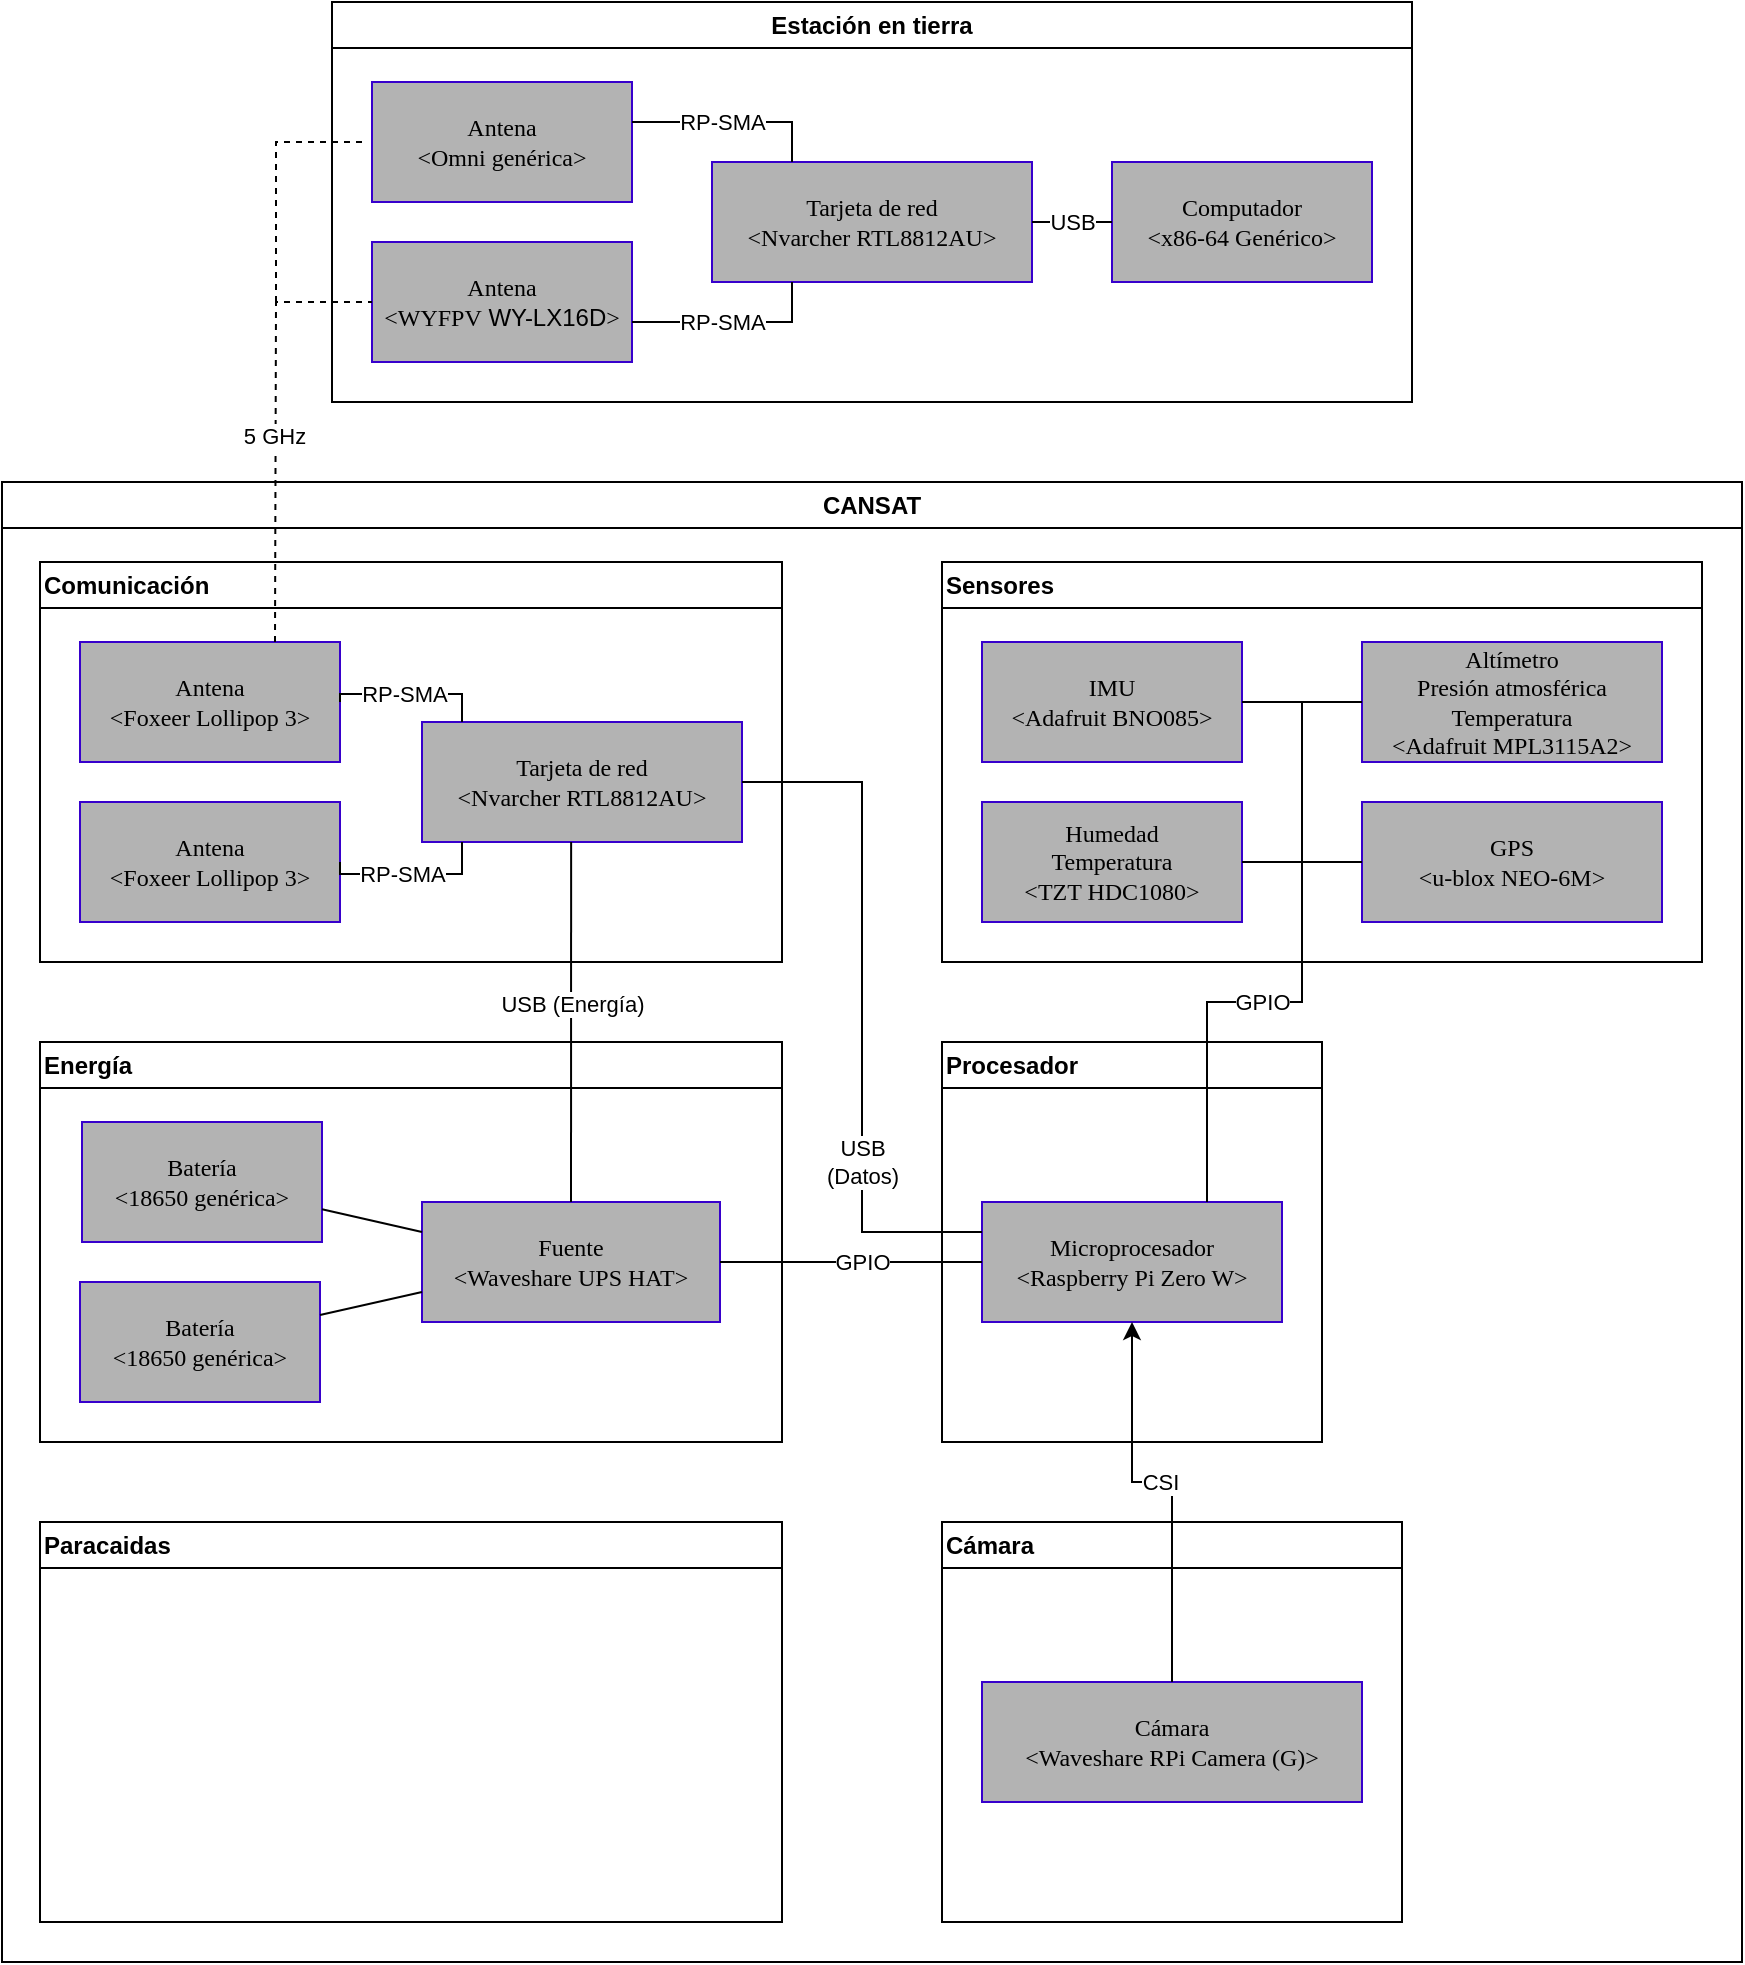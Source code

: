 <mxfile version="21.2.8" type="device">
  <diagram name="Página-1" id="NEaUB3ci0y6-vGfIuHn4">
    <mxGraphModel dx="607" dy="374" grid="1" gridSize="10" guides="1" tooltips="1" connect="1" arrows="1" fold="1" page="1" pageScale="1" pageWidth="827" pageHeight="1169" math="0" shadow="0">
      <root>
        <mxCell id="0" />
        <mxCell id="1" parent="0" />
        <mxCell id="2uhHG41K1mctrEciowzO-1" value="Estación en tierra" style="swimlane;whiteSpace=wrap;html=1;" parent="1" vertex="1">
          <mxGeometry x="165" width="540" height="200" as="geometry" />
        </mxCell>
        <mxCell id="2uhHG41K1mctrEciowzO-4" value="&lt;font face=&quot;Verdana&quot;&gt;Computador&lt;br&gt;&amp;lt;x86-64&amp;nbsp;Genérico&amp;gt;&lt;br&gt;&lt;/font&gt;" style="rounded=0;whiteSpace=wrap;html=1;fillColor=#B3B3B3;fontColor=default;strokeColor=#3700CC;" parent="2uhHG41K1mctrEciowzO-1" vertex="1">
          <mxGeometry x="390" y="80" width="130" height="60" as="geometry" />
        </mxCell>
        <mxCell id="2uhHG41K1mctrEciowzO-5" value="&lt;font face=&quot;Verdana&quot;&gt;Tarjeta de red&lt;br&gt;&amp;lt;Nvarcher RTL8812AU&amp;gt;&lt;/font&gt;" style="rounded=0;whiteSpace=wrap;html=1;fillColor=#B3B3B3;fontColor=default;strokeColor=#3700CC;" parent="2uhHG41K1mctrEciowzO-1" vertex="1">
          <mxGeometry x="190" y="80" width="160" height="60" as="geometry" />
        </mxCell>
        <mxCell id="2uhHG41K1mctrEciowzO-6" value="&lt;font face=&quot;Verdana&quot;&gt;Antena&lt;br&gt;&amp;lt;Omni genérica&amp;gt;&lt;br&gt;&lt;/font&gt;" style="rounded=0;whiteSpace=wrap;html=1;fillColor=#B3B3B3;fontColor=default;strokeColor=#3700CC;" parent="2uhHG41K1mctrEciowzO-1" vertex="1">
          <mxGeometry x="20" y="40" width="130" height="60" as="geometry" />
        </mxCell>
        <mxCell id="2uhHG41K1mctrEciowzO-7" value="&lt;font face=&quot;Verdana&quot;&gt;Antena&lt;br&gt;&amp;lt;WYFPV&lt;/font&gt; WY-LX16D&lt;font face=&quot;Verdana&quot;&gt;&amp;gt;&lt;br&gt;&lt;/font&gt;" style="rounded=0;whiteSpace=wrap;html=1;fillColor=#B3B3B3;fontColor=default;strokeColor=#3700CC;" parent="2uhHG41K1mctrEciowzO-1" vertex="1">
          <mxGeometry x="20" y="120" width="130" height="60" as="geometry" />
        </mxCell>
        <mxCell id="2uhHG41K1mctrEciowzO-13" value="RP-SMA" style="endArrow=none;html=1;rounded=0;edgeStyle=elbowEdgeStyle;elbow=vertical;exitX=0.25;exitY=0;exitDx=0;exitDy=0;" parent="2uhHG41K1mctrEciowzO-1" source="2uhHG41K1mctrEciowzO-5" edge="1">
          <mxGeometry x="0.111" width="50" height="50" relative="1" as="geometry">
            <mxPoint x="114" y="-40" as="sourcePoint" />
            <mxPoint x="150" y="60" as="targetPoint" />
            <Array as="points">
              <mxPoint x="330" y="60" />
            </Array>
            <mxPoint as="offset" />
          </mxGeometry>
        </mxCell>
        <mxCell id="2uhHG41K1mctrEciowzO-15" value="RP-SMA" style="endArrow=none;html=1;rounded=0;edgeStyle=elbowEdgeStyle;elbow=vertical;exitX=0.25;exitY=1;exitDx=0;exitDy=0;" parent="2uhHG41K1mctrEciowzO-1" source="2uhHG41K1mctrEciowzO-5" edge="1">
          <mxGeometry x="0.111" width="50" height="50" relative="1" as="geometry">
            <mxPoint x="114" y="-40" as="sourcePoint" />
            <mxPoint x="150" y="160" as="targetPoint" />
            <Array as="points">
              <mxPoint x="330" y="160" />
            </Array>
            <mxPoint as="offset" />
          </mxGeometry>
        </mxCell>
        <mxCell id="2uhHG41K1mctrEciowzO-16" value="" style="endArrow=none;html=1;rounded=0;" parent="2uhHG41K1mctrEciowzO-1" source="2uhHG41K1mctrEciowzO-4" edge="1">
          <mxGeometry width="50" height="50" relative="1" as="geometry">
            <mxPoint x="-86" y="-40" as="sourcePoint" />
            <mxPoint x="350" y="110" as="targetPoint" />
          </mxGeometry>
        </mxCell>
        <mxCell id="2uhHG41K1mctrEciowzO-29" value="USB" style="edgeLabel;html=1;align=center;verticalAlign=middle;resizable=0;points=[];" parent="2uhHG41K1mctrEciowzO-16" vertex="1" connectable="0">
          <mxGeometry x="-0.172" y="-1" relative="1" as="geometry">
            <mxPoint x="-4" y="1" as="offset" />
          </mxGeometry>
        </mxCell>
        <mxCell id="2uhHG41K1mctrEciowzO-18" value="CANSAT" style="swimlane;whiteSpace=wrap;html=1;" parent="1" vertex="1">
          <mxGeometry y="240" width="870" height="740" as="geometry" />
        </mxCell>
        <mxCell id="2uhHG41K1mctrEciowzO-68" value="Sensores" style="swimlane;whiteSpace=wrap;html=1;align=left;" parent="2uhHG41K1mctrEciowzO-18" vertex="1">
          <mxGeometry x="470" y="40" width="380" height="200" as="geometry" />
        </mxCell>
        <mxCell id="2uhHG41K1mctrEciowzO-69" value="&lt;font face=&quot;Verdana&quot;&gt;IMU&lt;br&gt;&amp;lt;Adafruit BNO085&amp;gt;&lt;br&gt;&lt;/font&gt;" style="rounded=0;whiteSpace=wrap;html=1;fillColor=#B3B3B3;fontColor=default;strokeColor=#3700CC;" parent="2uhHG41K1mctrEciowzO-68" vertex="1">
          <mxGeometry x="20" y="40" width="130" height="60" as="geometry" />
        </mxCell>
        <mxCell id="QZjuqzOv-ZtseIrJFJ8T-1" value="&lt;font face=&quot;Verdana&quot;&gt;Humedad&lt;br&gt;Temperatura&lt;br&gt;&amp;lt;TZT HDC1080&amp;gt;&lt;br&gt;&lt;/font&gt;" style="rounded=0;whiteSpace=wrap;html=1;fillColor=#B3B3B3;fontColor=default;strokeColor=#3700CC;" vertex="1" parent="2uhHG41K1mctrEciowzO-68">
          <mxGeometry x="20" y="120" width="130" height="60" as="geometry" />
        </mxCell>
        <mxCell id="QZjuqzOv-ZtseIrJFJ8T-2" value="&lt;div style=&quot;&quot;&gt;&lt;span style=&quot;font-family: Verdana; background-color: initial;&quot;&gt;Altímetro&lt;/span&gt;&lt;/div&gt;&lt;font face=&quot;Verdana&quot;&gt;&lt;div style=&quot;&quot;&gt;&lt;span style=&quot;background-color: initial;&quot;&gt;Presión atmosférica&lt;/span&gt;&lt;/div&gt;&lt;div style=&quot;&quot;&gt;&lt;span style=&quot;background-color: initial;&quot;&gt;Temperatura&lt;/span&gt;&lt;/div&gt;&lt;div style=&quot;&quot;&gt;&amp;lt;Adafruit MPL3115A2&amp;gt;&lt;/div&gt;&lt;/font&gt;" style="rounded=0;whiteSpace=wrap;html=1;fillColor=#B3B3B3;fontColor=default;strokeColor=#3700CC;align=center;" vertex="1" parent="2uhHG41K1mctrEciowzO-68">
          <mxGeometry x="210" y="40" width="150" height="60" as="geometry" />
        </mxCell>
        <mxCell id="QZjuqzOv-ZtseIrJFJ8T-14" value="" style="endArrow=none;html=1;rounded=0;" edge="1" parent="2uhHG41K1mctrEciowzO-68" source="2uhHG41K1mctrEciowzO-69">
          <mxGeometry width="50" height="50" relative="1" as="geometry">
            <mxPoint x="-1230" y="-330" as="sourcePoint" />
            <mxPoint x="180" y="70" as="targetPoint" />
          </mxGeometry>
        </mxCell>
        <mxCell id="QZjuqzOv-ZtseIrJFJ8T-15" value="" style="endArrow=none;html=1;rounded=0;" edge="1" parent="2uhHG41K1mctrEciowzO-68" source="QZjuqzOv-ZtseIrJFJ8T-1">
          <mxGeometry width="50" height="50" relative="1" as="geometry">
            <mxPoint x="-1230" y="-250" as="sourcePoint" />
            <mxPoint x="180" y="150" as="targetPoint" />
          </mxGeometry>
        </mxCell>
        <mxCell id="QZjuqzOv-ZtseIrJFJ8T-19" value="" style="endArrow=none;html=1;rounded=0;exitX=0;exitY=0.5;exitDx=0;exitDy=0;" edge="1" parent="2uhHG41K1mctrEciowzO-68" source="QZjuqzOv-ZtseIrJFJ8T-2">
          <mxGeometry width="50" height="50" relative="1" as="geometry">
            <mxPoint x="-1240.711" y="-310" as="sourcePoint" />
            <mxPoint x="180" y="70" as="targetPoint" />
          </mxGeometry>
        </mxCell>
        <mxCell id="QZjuqzOv-ZtseIrJFJ8T-34" value="&lt;font face=&quot;Verdana&quot;&gt;GPS&lt;br&gt;&amp;lt;u-blox NEO-6M&amp;gt;&lt;br&gt;&lt;/font&gt;" style="rounded=0;whiteSpace=wrap;html=1;fillColor=#B3B3B3;fontColor=default;strokeColor=#3700CC;" vertex="1" parent="2uhHG41K1mctrEciowzO-68">
          <mxGeometry x="210" y="120" width="150" height="60" as="geometry" />
        </mxCell>
        <mxCell id="QZjuqzOv-ZtseIrJFJ8T-35" value="" style="endArrow=none;html=1;rounded=0;" edge="1" parent="2uhHG41K1mctrEciowzO-68" source="QZjuqzOv-ZtseIrJFJ8T-34">
          <mxGeometry width="50" height="50" relative="1" as="geometry">
            <mxPoint x="-330.711" y="-80" as="sourcePoint" />
            <mxPoint x="180" y="150" as="targetPoint" />
          </mxGeometry>
        </mxCell>
        <mxCell id="2uhHG41K1mctrEciowzO-19" value="Comunicación" style="swimlane;whiteSpace=wrap;html=1;align=left;" parent="2uhHG41K1mctrEciowzO-18" vertex="1">
          <mxGeometry x="19" y="40" width="371" height="200" as="geometry" />
        </mxCell>
        <mxCell id="2uhHG41K1mctrEciowzO-20" value="&lt;font face=&quot;Verdana&quot;&gt;Antena&lt;br&gt;&amp;lt;Foxeer Lollipop 3&amp;gt;&lt;br&gt;&lt;/font&gt;" style="rounded=0;whiteSpace=wrap;html=1;fillColor=#B3B3B3;fontColor=default;strokeColor=#3700CC;" parent="2uhHG41K1mctrEciowzO-19" vertex="1">
          <mxGeometry x="20" y="40" width="130" height="60" as="geometry" />
        </mxCell>
        <mxCell id="2uhHG41K1mctrEciowzO-21" value="&lt;font face=&quot;Verdana&quot;&gt;Antena&lt;br&gt;&amp;lt;Foxeer Lollipop 3&amp;gt;&lt;br&gt;&lt;/font&gt;" style="rounded=0;whiteSpace=wrap;html=1;fillColor=#B3B3B3;fontColor=default;strokeColor=#3700CC;" parent="2uhHG41K1mctrEciowzO-19" vertex="1">
          <mxGeometry x="20" y="120" width="130" height="60" as="geometry" />
        </mxCell>
        <mxCell id="2uhHG41K1mctrEciowzO-25" value="&lt;font face=&quot;Verdana&quot;&gt;Tarjeta de red&lt;br&gt;&amp;lt;Nvarcher RTL8812AU&amp;gt;&lt;/font&gt;" style="rounded=0;whiteSpace=wrap;html=1;fillColor=#B3B3B3;fontColor=default;strokeColor=#3700CC;" parent="2uhHG41K1mctrEciowzO-19" vertex="1">
          <mxGeometry x="191" y="80" width="160" height="60" as="geometry" />
        </mxCell>
        <mxCell id="2uhHG41K1mctrEciowzO-27" value="" style="endArrow=none;html=1;rounded=0;entryX=1;entryY=0.5;entryDx=0;entryDy=0;edgeStyle=elbowEdgeStyle;elbow=vertical;" parent="2uhHG41K1mctrEciowzO-19" source="2uhHG41K1mctrEciowzO-25" target="2uhHG41K1mctrEciowzO-21" edge="1">
          <mxGeometry width="50" height="50" relative="1" as="geometry">
            <mxPoint x="-787.711" y="-40" as="sourcePoint" />
            <mxPoint x="111.289" y="110" as="targetPoint" />
            <Array as="points">
              <mxPoint x="211" y="156" />
            </Array>
          </mxGeometry>
        </mxCell>
        <mxCell id="2uhHG41K1mctrEciowzO-45" value="RP-SMA" style="edgeLabel;html=1;align=center;verticalAlign=middle;resizable=0;points=[];" parent="2uhHG41K1mctrEciowzO-27" vertex="1" connectable="0">
          <mxGeometry x="-0.239" relative="1" as="geometry">
            <mxPoint x="-15" as="offset" />
          </mxGeometry>
        </mxCell>
        <mxCell id="2uhHG41K1mctrEciowzO-50" value="" style="endArrow=none;html=1;rounded=0;entryX=1;entryY=0.5;entryDx=0;entryDy=0;edgeStyle=elbowEdgeStyle;elbow=vertical;" parent="2uhHG41K1mctrEciowzO-19" source="2uhHG41K1mctrEciowzO-25" target="2uhHG41K1mctrEciowzO-20" edge="1">
          <mxGeometry width="50" height="50" relative="1" as="geometry">
            <mxPoint x="-828.711" y="-64" as="sourcePoint" />
            <mxPoint x="120.289" y="110" as="targetPoint" />
            <Array as="points">
              <mxPoint x="211" y="66" />
            </Array>
          </mxGeometry>
        </mxCell>
        <mxCell id="2uhHG41K1mctrEciowzO-51" value="RP-SMA" style="edgeLabel;html=1;align=center;verticalAlign=middle;resizable=0;points=[];" parent="2uhHG41K1mctrEciowzO-50" vertex="1" connectable="0">
          <mxGeometry x="-0.399" relative="1" as="geometry">
            <mxPoint x="-20" as="offset" />
          </mxGeometry>
        </mxCell>
        <mxCell id="2uhHG41K1mctrEciowzO-52" value="Procesador" style="swimlane;whiteSpace=wrap;html=1;align=left;" parent="2uhHG41K1mctrEciowzO-18" vertex="1">
          <mxGeometry x="470" y="280" width="190" height="200" as="geometry" />
        </mxCell>
        <mxCell id="2uhHG41K1mctrEciowzO-53" value="&lt;font face=&quot;Verdana&quot;&gt;Microprocesador&lt;br&gt;&amp;lt;Raspberry Pi Zero W&amp;gt;&lt;br&gt;&lt;/font&gt;" style="rounded=0;whiteSpace=wrap;html=1;fillColor=#B3B3B3;fontColor=default;strokeColor=#3700CC;" parent="2uhHG41K1mctrEciowzO-52" vertex="1">
          <mxGeometry x="20" y="80" width="150" height="60" as="geometry" />
        </mxCell>
        <mxCell id="2uhHG41K1mctrEciowzO-54" value="" style="endArrow=none;html=1;rounded=0;entryX=0;entryY=0.25;entryDx=0;entryDy=0;edgeStyle=elbowEdgeStyle;" parent="2uhHG41K1mctrEciowzO-18" source="2uhHG41K1mctrEciowzO-25" target="2uhHG41K1mctrEciowzO-53" edge="1">
          <mxGeometry width="50" height="50" relative="1" as="geometry">
            <mxPoint x="-579" as="sourcePoint" />
            <mxPoint x="440.711" y="150" as="targetPoint" />
            <Array as="points">
              <mxPoint x="430" y="270" />
            </Array>
          </mxGeometry>
        </mxCell>
        <mxCell id="2uhHG41K1mctrEciowzO-55" value="USB&lt;br&gt;(Datos)" style="edgeLabel;html=1;align=center;verticalAlign=middle;resizable=0;points=[];" parent="2uhHG41K1mctrEciowzO-54" vertex="1" connectable="0">
          <mxGeometry x="0.287" relative="1" as="geometry">
            <mxPoint y="28" as="offset" />
          </mxGeometry>
        </mxCell>
        <mxCell id="2uhHG41K1mctrEciowzO-56" value="Energía" style="swimlane;whiteSpace=wrap;html=1;startSize=23;align=left;" parent="2uhHG41K1mctrEciowzO-18" vertex="1">
          <mxGeometry x="19" y="280" width="371" height="200" as="geometry" />
        </mxCell>
        <mxCell id="2uhHG41K1mctrEciowzO-57" value="&lt;font face=&quot;Verdana&quot;&gt;Batería&lt;br&gt;&amp;lt;18650 genérica&amp;gt;&lt;br&gt;&lt;/font&gt;" style="rounded=0;whiteSpace=wrap;html=1;fillColor=#B3B3B3;fontColor=default;strokeColor=#3700CC;" parent="2uhHG41K1mctrEciowzO-56" vertex="1">
          <mxGeometry x="21" y="40" width="120" height="60" as="geometry" />
        </mxCell>
        <mxCell id="2uhHG41K1mctrEciowzO-58" value="&lt;font face=&quot;Verdana&quot;&gt;Batería&lt;br&gt;&amp;lt;18650 genérica&amp;gt;&lt;br&gt;&lt;/font&gt;" style="rounded=0;whiteSpace=wrap;html=1;fillColor=#B3B3B3;fontColor=default;strokeColor=#3700CC;" parent="2uhHG41K1mctrEciowzO-56" vertex="1">
          <mxGeometry x="20" y="120" width="120" height="60" as="geometry" />
        </mxCell>
        <mxCell id="2uhHG41K1mctrEciowzO-59" value="&lt;font face=&quot;Verdana&quot;&gt;Fuente&lt;br&gt;&amp;lt;Waveshare UPS HAT&amp;gt;&lt;br&gt;&lt;/font&gt;" style="rounded=0;whiteSpace=wrap;html=1;fillColor=#B3B3B3;fontColor=default;strokeColor=#3700CC;" parent="2uhHG41K1mctrEciowzO-56" vertex="1">
          <mxGeometry x="191" y="80" width="149" height="60" as="geometry" />
        </mxCell>
        <mxCell id="2uhHG41K1mctrEciowzO-61" value="" style="endArrow=none;html=1;rounded=0;entryX=0;entryY=0.25;entryDx=0;entryDy=0;" parent="2uhHG41K1mctrEciowzO-56" source="2uhHG41K1mctrEciowzO-57" target="2uhHG41K1mctrEciowzO-59" edge="1">
          <mxGeometry width="50" height="50" relative="1" as="geometry">
            <mxPoint x="-808" y="-300" as="sourcePoint" />
            <mxPoint x="191" y="110" as="targetPoint" />
          </mxGeometry>
        </mxCell>
        <mxCell id="2uhHG41K1mctrEciowzO-62" value="" style="endArrow=none;html=1;rounded=0;entryX=0;entryY=0.75;entryDx=0;entryDy=0;" parent="2uhHG41K1mctrEciowzO-56" source="2uhHG41K1mctrEciowzO-58" target="2uhHG41K1mctrEciowzO-59" edge="1">
          <mxGeometry width="50" height="50" relative="1" as="geometry">
            <mxPoint x="-809" y="-220" as="sourcePoint" />
            <mxPoint x="210.711" y="150" as="targetPoint" />
          </mxGeometry>
        </mxCell>
        <mxCell id="2uhHG41K1mctrEciowzO-64" value="" style="endArrow=none;html=1;rounded=0;entryX=0.466;entryY=1;entryDx=0;entryDy=0;entryPerimeter=0;" parent="2uhHG41K1mctrEciowzO-18" source="2uhHG41K1mctrEciowzO-59" target="2uhHG41K1mctrEciowzO-25" edge="1">
          <mxGeometry width="50" height="50" relative="1" as="geometry">
            <mxPoint x="-664.5" y="-100.711" as="sourcePoint" />
            <mxPoint x="284.5" y="269.289" as="targetPoint" />
          </mxGeometry>
        </mxCell>
        <mxCell id="2uhHG41K1mctrEciowzO-65" value="USB (Energía)" style="edgeLabel;html=1;align=center;verticalAlign=middle;resizable=0;points=[];" parent="2uhHG41K1mctrEciowzO-64" vertex="1" connectable="0">
          <mxGeometry x="0.129" y="1" relative="1" as="geometry">
            <mxPoint x="1" y="2" as="offset" />
          </mxGeometry>
        </mxCell>
        <mxCell id="2uhHG41K1mctrEciowzO-66" value="" style="endArrow=none;html=1;rounded=0;entryX=0;entryY=0.5;entryDx=0;entryDy=0;textDirection=ltr;" parent="2uhHG41K1mctrEciowzO-18" source="2uhHG41K1mctrEciowzO-59" target="2uhHG41K1mctrEciowzO-53" edge="1">
          <mxGeometry width="50" height="50" relative="1" as="geometry">
            <mxPoint x="-590" as="sourcePoint" />
            <mxPoint x="440" y="400" as="targetPoint" />
          </mxGeometry>
        </mxCell>
        <mxCell id="2uhHG41K1mctrEciowzO-67" value="GPIO" style="edgeLabel;html=1;align=center;verticalAlign=middle;resizable=0;points=[];" parent="2uhHG41K1mctrEciowzO-66" vertex="1" connectable="0">
          <mxGeometry x="0.117" y="-2" relative="1" as="geometry">
            <mxPoint x="-2" y="-2" as="offset" />
          </mxGeometry>
        </mxCell>
        <mxCell id="QZjuqzOv-ZtseIrJFJ8T-23" value="" style="endArrow=none;html=1;rounded=0;exitX=0.75;exitY=0;exitDx=0;exitDy=0;edgeStyle=elbowEdgeStyle;elbow=vertical;" edge="1" parent="2uhHG41K1mctrEciowzO-18" source="2uhHG41K1mctrEciowzO-53">
          <mxGeometry width="50" height="50" relative="1" as="geometry">
            <mxPoint x="700" y="360" as="sourcePoint" />
            <mxPoint x="650" y="110" as="targetPoint" />
            <Array as="points">
              <mxPoint x="630" y="260" />
            </Array>
          </mxGeometry>
        </mxCell>
        <mxCell id="QZjuqzOv-ZtseIrJFJ8T-24" value="GPIO" style="edgeLabel;html=1;align=center;verticalAlign=middle;resizable=0;points=[];" vertex="1" connectable="0" parent="QZjuqzOv-ZtseIrJFJ8T-23">
          <mxGeometry relative="1" as="geometry">
            <mxPoint x="-20" y="1" as="offset" />
          </mxGeometry>
        </mxCell>
        <mxCell id="QZjuqzOv-ZtseIrJFJ8T-26" value="Paracaidas" style="swimlane;whiteSpace=wrap;html=1;align=left;" vertex="1" parent="2uhHG41K1mctrEciowzO-18">
          <mxGeometry x="19" y="520" width="371" height="200" as="geometry" />
        </mxCell>
        <mxCell id="QZjuqzOv-ZtseIrJFJ8T-36" value="Cámara" style="swimlane;whiteSpace=wrap;html=1;startSize=23;align=left;" vertex="1" parent="2uhHG41K1mctrEciowzO-18">
          <mxGeometry x="470" y="520" width="230" height="200" as="geometry" />
        </mxCell>
        <mxCell id="QZjuqzOv-ZtseIrJFJ8T-37" value="&lt;font face=&quot;Verdana&quot;&gt;Cámara&lt;br&gt;&amp;lt;Waveshare RPi Camera (G)&amp;gt;&lt;br&gt;&lt;/font&gt;" style="rounded=0;whiteSpace=wrap;html=1;fillColor=#B3B3B3;fontColor=default;strokeColor=#3700CC;" vertex="1" parent="QZjuqzOv-ZtseIrJFJ8T-36">
          <mxGeometry x="20" y="80" width="190" height="60" as="geometry" />
        </mxCell>
        <mxCell id="QZjuqzOv-ZtseIrJFJ8T-38" style="edgeStyle=orthogonalEdgeStyle;rounded=0;orthogonalLoop=1;jettySize=auto;html=1;entryX=0.5;entryY=1;entryDx=0;entryDy=0;" edge="1" parent="2uhHG41K1mctrEciowzO-18" source="QZjuqzOv-ZtseIrJFJ8T-37" target="2uhHG41K1mctrEciowzO-53">
          <mxGeometry relative="1" as="geometry">
            <Array as="points">
              <mxPoint x="585" y="500" />
              <mxPoint x="565" y="500" />
            </Array>
          </mxGeometry>
        </mxCell>
        <mxCell id="QZjuqzOv-ZtseIrJFJ8T-39" value="CSI" style="edgeLabel;html=1;align=center;verticalAlign=middle;resizable=0;points=[];" vertex="1" connectable="0" parent="QZjuqzOv-ZtseIrJFJ8T-38">
          <mxGeometry x="0.065" relative="1" as="geometry">
            <mxPoint as="offset" />
          </mxGeometry>
        </mxCell>
        <mxCell id="QZjuqzOv-ZtseIrJFJ8T-30" value="" style="endArrow=none;dashed=1;html=1;rounded=0;entryX=0;entryY=0.5;entryDx=0;entryDy=0;edgeStyle=elbowEdgeStyle;exitX=0.75;exitY=0;exitDx=0;exitDy=0;" edge="1" parent="1" source="2uhHG41K1mctrEciowzO-20" target="2uhHG41K1mctrEciowzO-7">
          <mxGeometry width="50" height="50" relative="1" as="geometry">
            <mxPoint x="104" y="59.289" as="sourcePoint" />
            <mxPoint x="85" y="209.289" as="targetPoint" />
            <Array as="points">
              <mxPoint x="137" y="240" />
            </Array>
          </mxGeometry>
        </mxCell>
        <mxCell id="QZjuqzOv-ZtseIrJFJ8T-32" value="" style="endArrow=none;dashed=1;html=1;rounded=0;edgeStyle=elbowEdgeStyle;" edge="1" parent="QZjuqzOv-ZtseIrJFJ8T-30">
          <mxGeometry width="50" height="50" relative="1" as="geometry">
            <mxPoint x="137" y="150" as="sourcePoint" />
            <mxPoint x="180" y="70" as="targetPoint" />
            <Array as="points">
              <mxPoint x="137" y="240" />
            </Array>
          </mxGeometry>
        </mxCell>
        <mxCell id="QZjuqzOv-ZtseIrJFJ8T-33" value="5 GHz" style="edgeLabel;html=1;align=center;verticalAlign=middle;resizable=0;points=[];" vertex="1" connectable="0" parent="QZjuqzOv-ZtseIrJFJ8T-30">
          <mxGeometry x="-0.051" y="1" relative="1" as="geometry">
            <mxPoint as="offset" />
          </mxGeometry>
        </mxCell>
      </root>
    </mxGraphModel>
  </diagram>
</mxfile>
